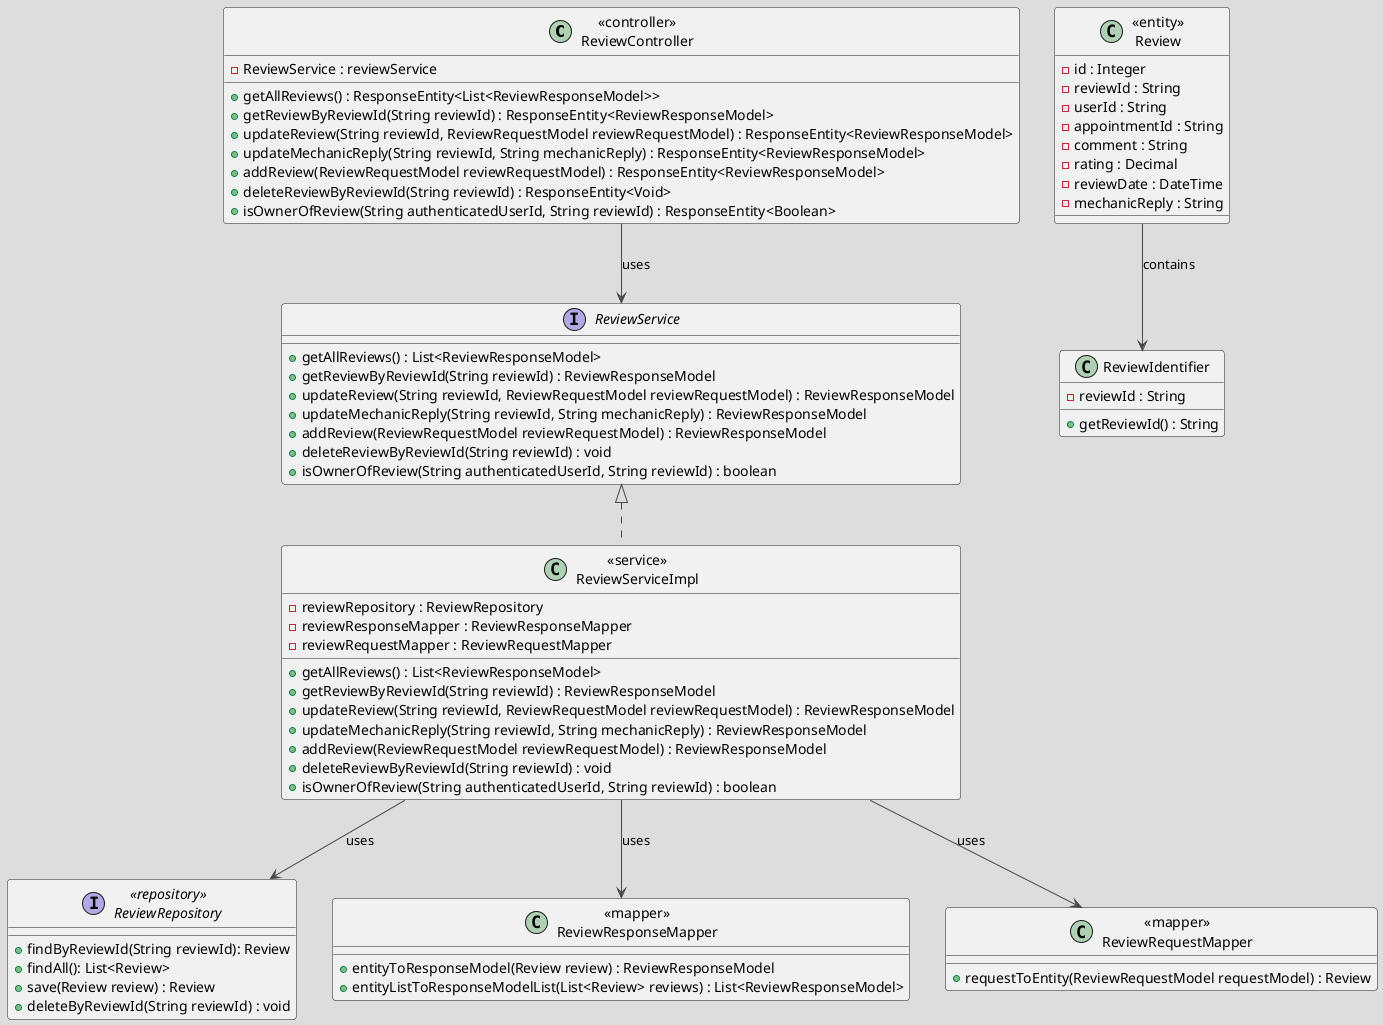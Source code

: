 @startuml

!theme toy
' Define class styles
skinparam class {
    BackgroundColor<<entity>> Wheat
    BackgroundColor<<controller>> LightSkyBlue
    BackgroundColor<<service>> LightGreen
    BackgroundColor<<repository>> LightCoral
    BackgroundColor<<mapper>> Khaki
}

' ReviewController
class "<<controller>>\nReviewController" as reviewController {
    - ReviewService : reviewService
    + getAllReviews() : ResponseEntity<List<ReviewResponseModel>>
    + getReviewByReviewId(String reviewId) : ResponseEntity<ReviewResponseModel>
    + updateReview(String reviewId, ReviewRequestModel reviewRequestModel) : ResponseEntity<ReviewResponseModel>
    + updateMechanicReply(String reviewId, String mechanicReply) : ResponseEntity<ReviewResponseModel>
    + addReview(ReviewRequestModel reviewRequestModel) : ResponseEntity<ReviewResponseModel>
    + deleteReviewByReviewId(String reviewId) : ResponseEntity<Void>
    + isOwnerOfReview(String authenticatedUserId, String reviewId) : ResponseEntity<Boolean>
}

' ReviewService interface
interface "ReviewService" as reviewService {
    + getAllReviews() : List<ReviewResponseModel>
    + getReviewByReviewId(String reviewId) : ReviewResponseModel
    + updateReview(String reviewId, ReviewRequestModel reviewRequestModel) : ReviewResponseModel
    + updateMechanicReply(String reviewId, String mechanicReply) : ReviewResponseModel
    + addReview(ReviewRequestModel reviewRequestModel) : ReviewResponseModel
    + deleteReviewByReviewId(String reviewId) : void
    + isOwnerOfReview(String authenticatedUserId, String reviewId) : boolean
}

' ReviewServiceImpl class
class "<<service>>\nReviewServiceImpl" as reviewServiceImpl {
    - reviewRepository : ReviewRepository
    - reviewResponseMapper : ReviewResponseMapper
    - reviewRequestMapper : ReviewRequestMapper
    + getAllReviews() : List<ReviewResponseModel>
    + getReviewByReviewId(String reviewId) : ReviewResponseModel
    + updateReview(String reviewId, ReviewRequestModel reviewRequestModel) : ReviewResponseModel
    + updateMechanicReply(String reviewId, String mechanicReply) : ReviewResponseModel
    + addReview(ReviewRequestModel reviewRequestModel) : ReviewResponseModel
    + deleteReviewByReviewId(String reviewId) : void
    + isOwnerOfReview(String authenticatedUserId, String reviewId) : boolean
}
reviewServiceImpl .up.|> reviewService

' ReviewRepository interface
interface "<<repository>>\nReviewRepository" as reviewRepository {
        + findByReviewId(String reviewId): Review
        + findAll(): List<Review>
        + save(Review review) : Review
        + deleteByReviewId(String reviewId) : void
}

' ReviewResponseMapper class
class "<<mapper>>\nReviewResponseMapper" as reviewResponseMapper {
    + entityToResponseModel(Review review) : ReviewResponseModel
    + entityListToResponseModelList(List<Review> reviews) : List<ReviewResponseModel>
}

' ReviewRequestMapper class
class "<<mapper>>\nReviewRequestMapper" as reviewRequestMapper {
    + requestToEntity(ReviewRequestModel requestModel) : Review
}

' Review class
class "<<entity>>\nReview" as review {
    - id : Integer
    - reviewId : String
    - userId : String
    - appointmentId : String
    - comment : String
    - rating : Decimal
    - reviewDate : DateTime
    - mechanicReply : String
}

' ReviewIdentifier class
class "ReviewIdentifier" as reviewIdentifier {
    - reviewId : String
    + getReviewId() : String
}


' Review Relationships
reviewController --> reviewService : uses
reviewServiceImpl --> reviewRepository : uses
reviewServiceImpl --> reviewResponseMapper : uses
reviewServiceImpl --> reviewRequestMapper : uses
review --> reviewIdentifier : contains


@enduml
